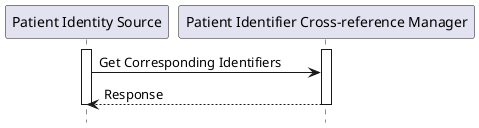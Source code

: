 @startuml
hide footbox
participant "Patient Identity Source" as PatientIdentitySource
participant "Patient Identifier Cross-reference Manager" as PatientIdentifierCrossReferenceManager
activate "PatientIdentitySource"
activate "PatientIdentifierCrossReferenceManager"
"PatientIdentitySource" -> "PatientIdentifierCrossReferenceManager" : Get Corresponding Identifiers
"PatientIdentifierCrossReferenceManager" --> "PatientIdentitySource" : Response
deactivate "PatientIdentitySource"
deactivate "PatientIdentifierCrossReferenceManager"
@enduml
